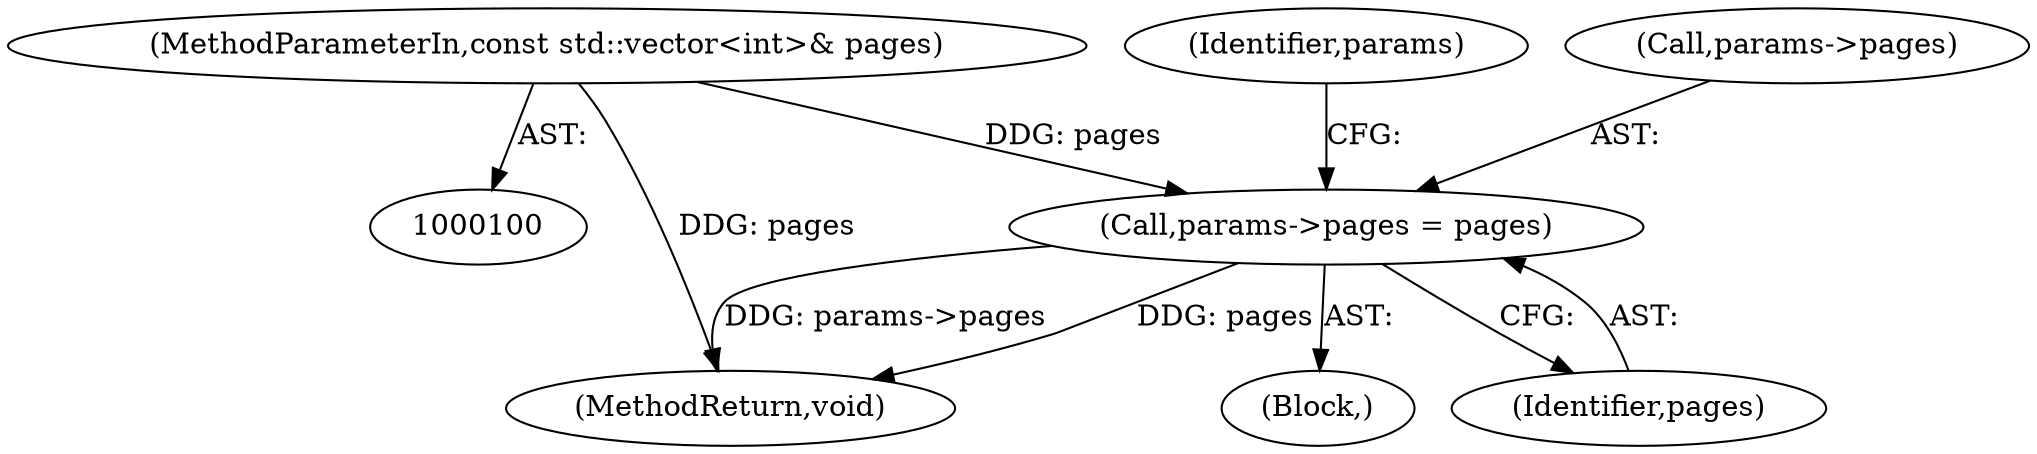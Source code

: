 digraph "0_Chrome_c7a90019bf7054145b11d2577b851cf2779d3d79_2@pointer" {
"1000109" [label="(Call,params->pages = pages)"];
"1000103" [label="(MethodParameterIn,const std::vector<int>& pages)"];
"1000122" [label="(MethodReturn,void)"];
"1000109" [label="(Call,params->pages = pages)"];
"1000117" [label="(Identifier,params)"];
"1000104" [label="(Block,)"];
"1000113" [label="(Identifier,pages)"];
"1000103" [label="(MethodParameterIn,const std::vector<int>& pages)"];
"1000110" [label="(Call,params->pages)"];
"1000109" -> "1000104"  [label="AST: "];
"1000109" -> "1000113"  [label="CFG: "];
"1000110" -> "1000109"  [label="AST: "];
"1000113" -> "1000109"  [label="AST: "];
"1000117" -> "1000109"  [label="CFG: "];
"1000109" -> "1000122"  [label="DDG: pages"];
"1000109" -> "1000122"  [label="DDG: params->pages"];
"1000103" -> "1000109"  [label="DDG: pages"];
"1000103" -> "1000100"  [label="AST: "];
"1000103" -> "1000122"  [label="DDG: pages"];
}
